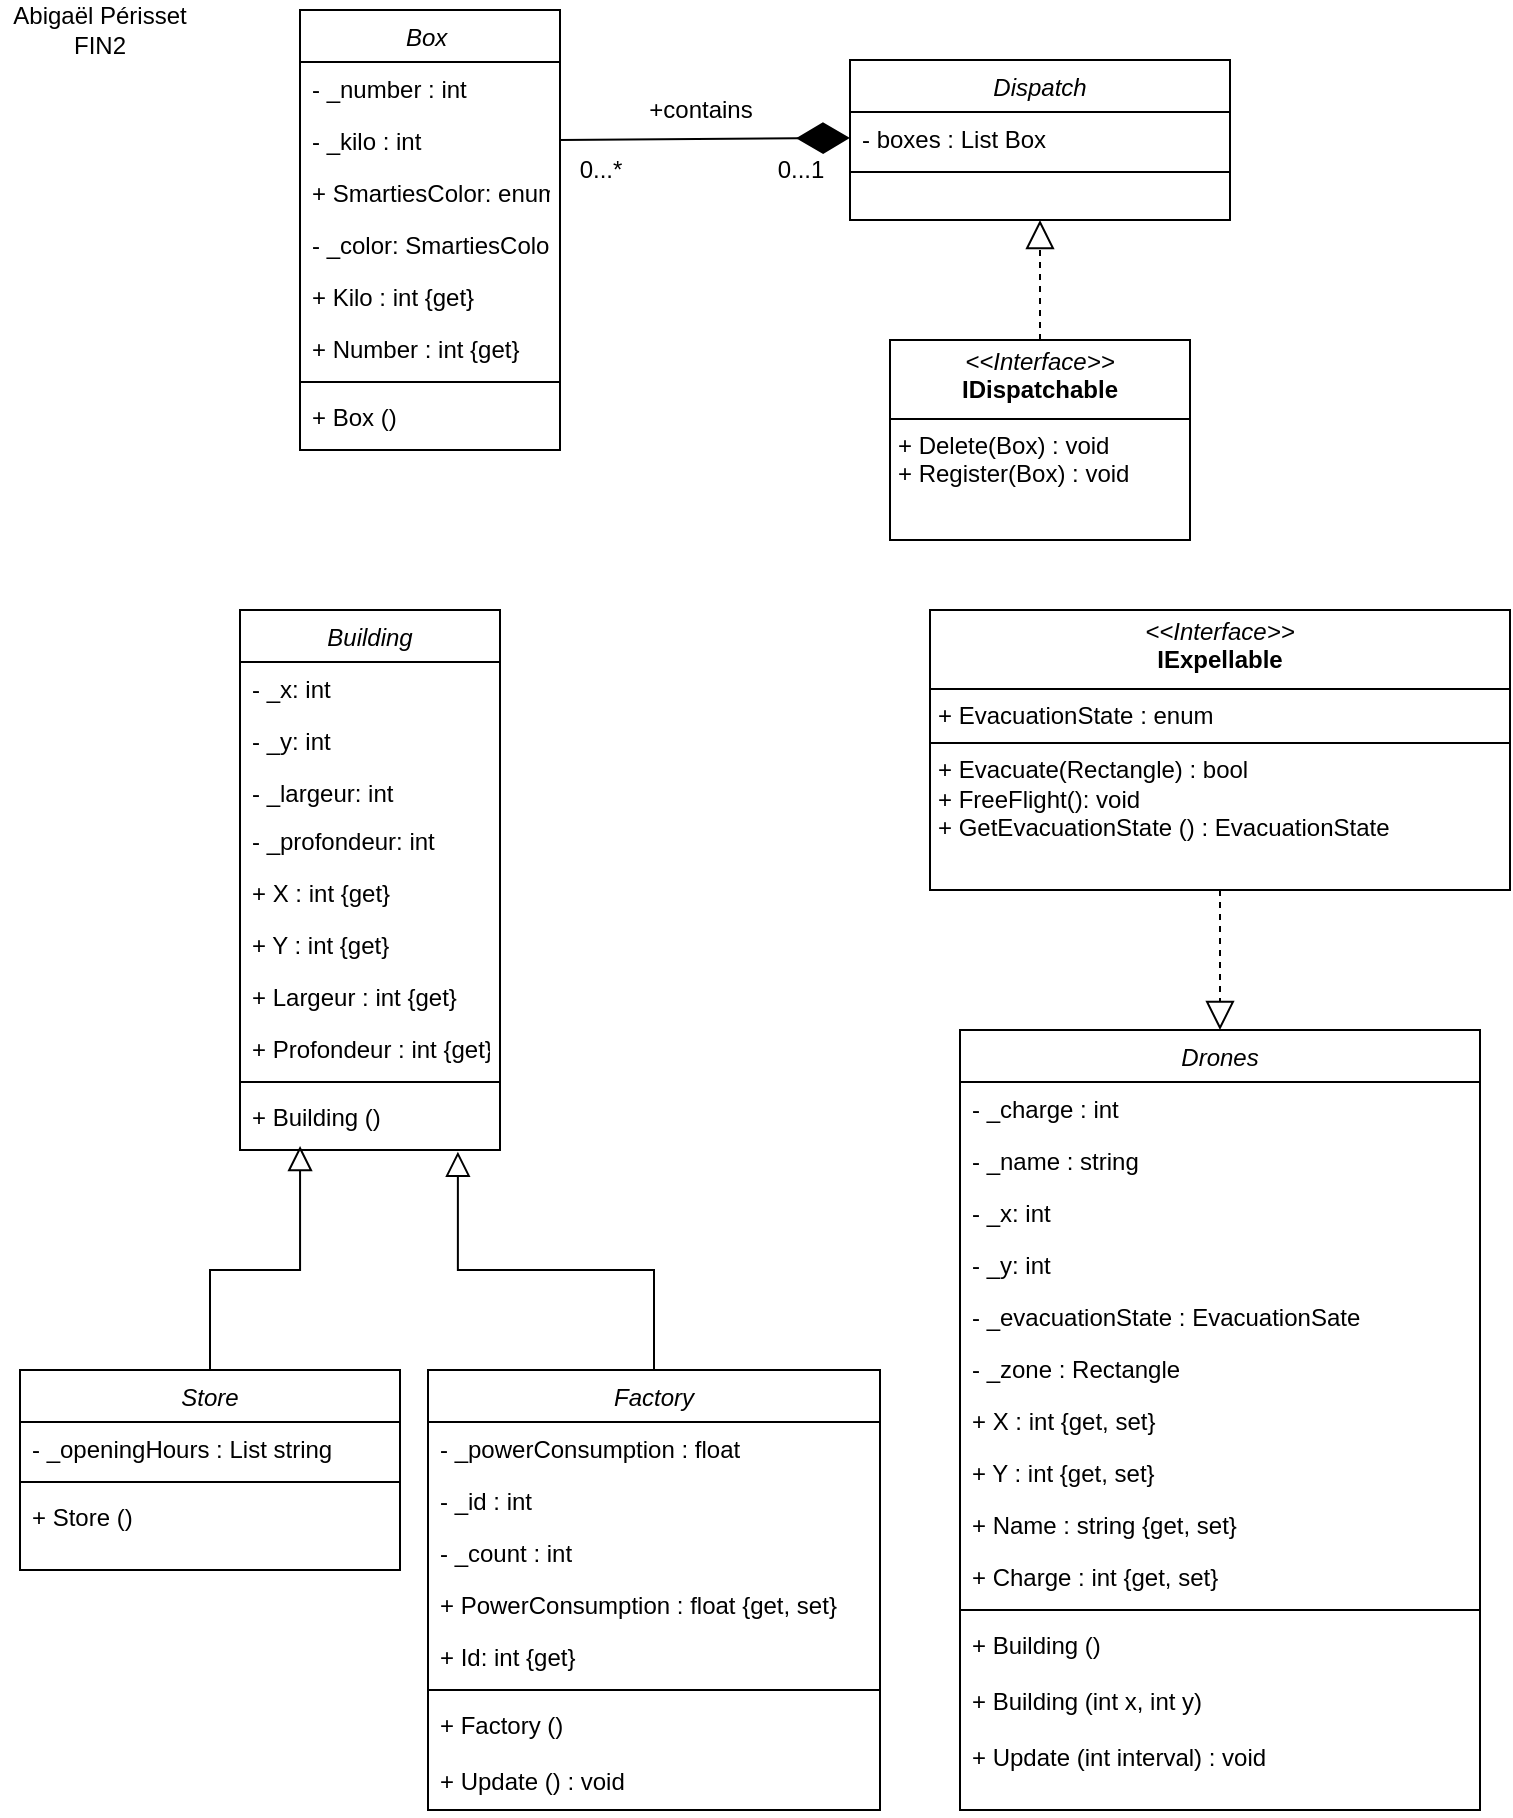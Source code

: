 <mxfile version="24.7.17">
  <diagram id="C5RBs43oDa-KdzZeNtuy" name="Page-1">
    <mxGraphModel dx="524" dy="430" grid="1" gridSize="10" guides="1" tooltips="1" connect="1" arrows="1" fold="1" page="1" pageScale="1" pageWidth="827" pageHeight="1169" math="0" shadow="0">
      <root>
        <mxCell id="WIyWlLk6GJQsqaUBKTNV-0" />
        <mxCell id="WIyWlLk6GJQsqaUBKTNV-1" parent="WIyWlLk6GJQsqaUBKTNV-0" />
        <mxCell id="zkfFHV4jXpPFQw0GAbJ--0" value="Building" style="swimlane;fontStyle=2;align=center;verticalAlign=top;childLayout=stackLayout;horizontal=1;startSize=26;horizontalStack=0;resizeParent=1;resizeLast=0;collapsible=1;marginBottom=0;rounded=0;shadow=0;strokeWidth=1;" parent="WIyWlLk6GJQsqaUBKTNV-1" vertex="1">
          <mxGeometry x="140" y="340" width="130" height="270" as="geometry">
            <mxRectangle x="230" y="140" width="160" height="26" as="alternateBounds" />
          </mxGeometry>
        </mxCell>
        <mxCell id="zkfFHV4jXpPFQw0GAbJ--1" value="- _x: int" style="text;align=left;verticalAlign=top;spacingLeft=4;spacingRight=4;overflow=hidden;rotatable=0;points=[[0,0.5],[1,0.5]];portConstraint=eastwest;" parent="zkfFHV4jXpPFQw0GAbJ--0" vertex="1">
          <mxGeometry y="26" width="130" height="26" as="geometry" />
        </mxCell>
        <mxCell id="zkfFHV4jXpPFQw0GAbJ--2" value="- _y: int" style="text;align=left;verticalAlign=top;spacingLeft=4;spacingRight=4;overflow=hidden;rotatable=0;points=[[0,0.5],[1,0.5]];portConstraint=eastwest;rounded=0;shadow=0;html=0;" parent="zkfFHV4jXpPFQw0GAbJ--0" vertex="1">
          <mxGeometry y="52" width="130" height="26" as="geometry" />
        </mxCell>
        <mxCell id="zkfFHV4jXpPFQw0GAbJ--3" value="- _largeur: int" style="text;align=left;verticalAlign=top;spacingLeft=4;spacingRight=4;overflow=hidden;rotatable=0;points=[[0,0.5],[1,0.5]];portConstraint=eastwest;rounded=0;shadow=0;html=0;" parent="zkfFHV4jXpPFQw0GAbJ--0" vertex="1">
          <mxGeometry y="78" width="130" height="24" as="geometry" />
        </mxCell>
        <mxCell id="MAXQezjSf7d7mlVAKAaf-1" value="- _profondeur: int" style="text;align=left;verticalAlign=top;spacingLeft=4;spacingRight=4;overflow=hidden;rotatable=0;points=[[0,0.5],[1,0.5]];portConstraint=eastwest;rounded=0;shadow=0;html=0;" vertex="1" parent="zkfFHV4jXpPFQw0GAbJ--0">
          <mxGeometry y="102" width="130" height="26" as="geometry" />
        </mxCell>
        <mxCell id="MAXQezjSf7d7mlVAKAaf-2" value="+ X : int {get}" style="text;align=left;verticalAlign=top;spacingLeft=4;spacingRight=4;overflow=hidden;rotatable=0;points=[[0,0.5],[1,0.5]];portConstraint=eastwest;rounded=0;shadow=0;html=0;" vertex="1" parent="zkfFHV4jXpPFQw0GAbJ--0">
          <mxGeometry y="128" width="130" height="26" as="geometry" />
        </mxCell>
        <mxCell id="MAXQezjSf7d7mlVAKAaf-3" value="+ Y : int {get}" style="text;align=left;verticalAlign=top;spacingLeft=4;spacingRight=4;overflow=hidden;rotatable=0;points=[[0,0.5],[1,0.5]];portConstraint=eastwest;rounded=0;shadow=0;html=0;" vertex="1" parent="zkfFHV4jXpPFQw0GAbJ--0">
          <mxGeometry y="154" width="130" height="26" as="geometry" />
        </mxCell>
        <mxCell id="MAXQezjSf7d7mlVAKAaf-4" value="+ Largeur : int {get}" style="text;align=left;verticalAlign=top;spacingLeft=4;spacingRight=4;overflow=hidden;rotatable=0;points=[[0,0.5],[1,0.5]];portConstraint=eastwest;rounded=0;shadow=0;html=0;" vertex="1" parent="zkfFHV4jXpPFQw0GAbJ--0">
          <mxGeometry y="180" width="130" height="26" as="geometry" />
        </mxCell>
        <mxCell id="MAXQezjSf7d7mlVAKAaf-5" value="+ Profondeur : int {get}" style="text;align=left;verticalAlign=top;spacingLeft=4;spacingRight=4;overflow=hidden;rotatable=0;points=[[0,0.5],[1,0.5]];portConstraint=eastwest;rounded=0;shadow=0;html=0;" vertex="1" parent="zkfFHV4jXpPFQw0GAbJ--0">
          <mxGeometry y="206" width="130" height="26" as="geometry" />
        </mxCell>
        <mxCell id="zkfFHV4jXpPFQw0GAbJ--4" value="" style="line;html=1;strokeWidth=1;align=left;verticalAlign=middle;spacingTop=-1;spacingLeft=3;spacingRight=3;rotatable=0;labelPosition=right;points=[];portConstraint=eastwest;" parent="zkfFHV4jXpPFQw0GAbJ--0" vertex="1">
          <mxGeometry y="232" width="130" height="8" as="geometry" />
        </mxCell>
        <mxCell id="zkfFHV4jXpPFQw0GAbJ--5" value="+ Building ()" style="text;align=left;verticalAlign=top;spacingLeft=4;spacingRight=4;overflow=hidden;rotatable=0;points=[[0,0.5],[1,0.5]];portConstraint=eastwest;" parent="zkfFHV4jXpPFQw0GAbJ--0" vertex="1">
          <mxGeometry y="240" width="130" height="28" as="geometry" />
        </mxCell>
        <mxCell id="zkfFHV4jXpPFQw0GAbJ--12" value="" style="endArrow=block;endSize=10;endFill=0;shadow=0;strokeWidth=1;rounded=0;curved=0;edgeStyle=elbowEdgeStyle;elbow=vertical;entryX=0.838;entryY=1.101;entryDx=0;entryDy=0;entryPerimeter=0;exitX=0.5;exitY=0;exitDx=0;exitDy=0;" parent="WIyWlLk6GJQsqaUBKTNV-1" source="MAXQezjSf7d7mlVAKAaf-91" target="zkfFHV4jXpPFQw0GAbJ--5" edge="1">
          <mxGeometry width="160" relative="1" as="geometry">
            <mxPoint x="320" y="720" as="sourcePoint" />
            <mxPoint x="350" y="670" as="targetPoint" />
            <Array as="points">
              <mxPoint x="200" y="670" />
            </Array>
          </mxGeometry>
        </mxCell>
        <mxCell id="zkfFHV4jXpPFQw0GAbJ--16" value="" style="endArrow=block;endSize=10;endFill=0;shadow=0;strokeWidth=1;rounded=0;curved=0;edgeStyle=elbowEdgeStyle;elbow=vertical;entryX=0.231;entryY=1;entryDx=0;entryDy=0;entryPerimeter=0;exitX=0.5;exitY=0;exitDx=0;exitDy=0;" parent="WIyWlLk6GJQsqaUBKTNV-1" source="MAXQezjSf7d7mlVAKAaf-77" target="zkfFHV4jXpPFQw0GAbJ--5" edge="1">
          <mxGeometry width="160" relative="1" as="geometry">
            <mxPoint x="110" y="810" as="sourcePoint" />
            <mxPoint x="200" y="820" as="targetPoint" />
            <Array as="points">
              <mxPoint x="95" y="670" />
            </Array>
          </mxGeometry>
        </mxCell>
        <mxCell id="MAXQezjSf7d7mlVAKAaf-6" value="Box " style="swimlane;fontStyle=2;align=center;verticalAlign=top;childLayout=stackLayout;horizontal=1;startSize=26;horizontalStack=0;resizeParent=1;resizeLast=0;collapsible=1;marginBottom=0;rounded=0;shadow=0;strokeWidth=1;" vertex="1" parent="WIyWlLk6GJQsqaUBKTNV-1">
          <mxGeometry x="170" y="40" width="130" height="220" as="geometry">
            <mxRectangle x="230" y="140" width="160" height="26" as="alternateBounds" />
          </mxGeometry>
        </mxCell>
        <mxCell id="MAXQezjSf7d7mlVAKAaf-7" value="- _number : int" style="text;align=left;verticalAlign=top;spacingLeft=4;spacingRight=4;overflow=hidden;rotatable=0;points=[[0,0.5],[1,0.5]];portConstraint=eastwest;" vertex="1" parent="MAXQezjSf7d7mlVAKAaf-6">
          <mxGeometry y="26" width="130" height="26" as="geometry" />
        </mxCell>
        <mxCell id="MAXQezjSf7d7mlVAKAaf-8" value="- _kilo : int" style="text;align=left;verticalAlign=top;spacingLeft=4;spacingRight=4;overflow=hidden;rotatable=0;points=[[0,0.5],[1,0.5]];portConstraint=eastwest;rounded=0;shadow=0;html=0;" vertex="1" parent="MAXQezjSf7d7mlVAKAaf-6">
          <mxGeometry y="52" width="130" height="26" as="geometry" />
        </mxCell>
        <mxCell id="MAXQezjSf7d7mlVAKAaf-9" value="+ SmartiesColor: enum" style="text;align=left;verticalAlign=top;spacingLeft=4;spacingRight=4;overflow=hidden;rotatable=0;points=[[0,0.5],[1,0.5]];portConstraint=eastwest;rounded=0;shadow=0;html=0;" vertex="1" parent="MAXQezjSf7d7mlVAKAaf-6">
          <mxGeometry y="78" width="130" height="26" as="geometry" />
        </mxCell>
        <mxCell id="MAXQezjSf7d7mlVAKAaf-10" value="- _color: SmartiesColor" style="text;align=left;verticalAlign=top;spacingLeft=4;spacingRight=4;overflow=hidden;rotatable=0;points=[[0,0.5],[1,0.5]];portConstraint=eastwest;rounded=0;shadow=0;html=0;" vertex="1" parent="MAXQezjSf7d7mlVAKAaf-6">
          <mxGeometry y="104" width="130" height="26" as="geometry" />
        </mxCell>
        <mxCell id="MAXQezjSf7d7mlVAKAaf-11" value="+ Kilo : int {get}" style="text;align=left;verticalAlign=top;spacingLeft=4;spacingRight=4;overflow=hidden;rotatable=0;points=[[0,0.5],[1,0.5]];portConstraint=eastwest;rounded=0;shadow=0;html=0;" vertex="1" parent="MAXQezjSf7d7mlVAKAaf-6">
          <mxGeometry y="130" width="130" height="26" as="geometry" />
        </mxCell>
        <mxCell id="MAXQezjSf7d7mlVAKAaf-12" value="+ Number : int {get}" style="text;align=left;verticalAlign=top;spacingLeft=4;spacingRight=4;overflow=hidden;rotatable=0;points=[[0,0.5],[1,0.5]];portConstraint=eastwest;rounded=0;shadow=0;html=0;" vertex="1" parent="MAXQezjSf7d7mlVAKAaf-6">
          <mxGeometry y="156" width="130" height="26" as="geometry" />
        </mxCell>
        <mxCell id="MAXQezjSf7d7mlVAKAaf-15" value="" style="line;html=1;strokeWidth=1;align=left;verticalAlign=middle;spacingTop=-1;spacingLeft=3;spacingRight=3;rotatable=0;labelPosition=right;points=[];portConstraint=eastwest;" vertex="1" parent="MAXQezjSf7d7mlVAKAaf-6">
          <mxGeometry y="182" width="130" height="8" as="geometry" />
        </mxCell>
        <mxCell id="MAXQezjSf7d7mlVAKAaf-16" value="+ Box ()" style="text;align=left;verticalAlign=top;spacingLeft=4;spacingRight=4;overflow=hidden;rotatable=0;points=[[0,0.5],[1,0.5]];portConstraint=eastwest;" vertex="1" parent="MAXQezjSf7d7mlVAKAaf-6">
          <mxGeometry y="190" width="130" height="28" as="geometry" />
        </mxCell>
        <mxCell id="MAXQezjSf7d7mlVAKAaf-39" value="&lt;p style=&quot;margin:0px;margin-top:4px;text-align:center;&quot;&gt;&lt;i&gt;&amp;lt;&amp;lt;Interface&amp;gt;&amp;gt;&lt;/i&gt;&lt;br&gt;&lt;b&gt;IDispatchable&lt;/b&gt;&lt;/p&gt;&lt;hr size=&quot;1&quot; style=&quot;border-style:solid;&quot;&gt;&lt;p style=&quot;margin:0px;margin-left:4px;&quot;&gt;+ Delete(Box) : void&lt;br&gt;+ Register(Box) : void&lt;/p&gt;" style="verticalAlign=top;align=left;overflow=fill;html=1;whiteSpace=wrap;" vertex="1" parent="WIyWlLk6GJQsqaUBKTNV-1">
          <mxGeometry x="465" y="205" width="150" height="100" as="geometry" />
        </mxCell>
        <mxCell id="MAXQezjSf7d7mlVAKAaf-42" value="" style="endArrow=block;dashed=1;endFill=0;endSize=12;html=1;rounded=0;exitX=0.5;exitY=0;exitDx=0;exitDy=0;entryX=0.5;entryY=1;entryDx=0;entryDy=0;" edge="1" parent="WIyWlLk6GJQsqaUBKTNV-1" source="MAXQezjSf7d7mlVAKAaf-39" target="MAXQezjSf7d7mlVAKAaf-86">
          <mxGeometry width="160" relative="1" as="geometry">
            <mxPoint x="300" y="225" as="sourcePoint" />
            <mxPoint x="525" y="130.0" as="targetPoint" />
          </mxGeometry>
        </mxCell>
        <mxCell id="MAXQezjSf7d7mlVAKAaf-43" value="" style="endArrow=diamondThin;endFill=1;endSize=24;html=1;rounded=0;exitX=1;exitY=0.5;exitDx=0;exitDy=0;entryX=0;entryY=0.5;entryDx=0;entryDy=0;" edge="1" parent="WIyWlLk6GJQsqaUBKTNV-1" source="MAXQezjSf7d7mlVAKAaf-8" target="MAXQezjSf7d7mlVAKAaf-87">
          <mxGeometry width="160" relative="1" as="geometry">
            <mxPoint x="370" y="149.29" as="sourcePoint" />
            <mxPoint x="460" y="105" as="targetPoint" />
          </mxGeometry>
        </mxCell>
        <mxCell id="MAXQezjSf7d7mlVAKAaf-44" value="+contains" style="text;html=1;align=center;verticalAlign=middle;resizable=0;points=[];autosize=1;strokeColor=none;fillColor=none;" vertex="1" parent="WIyWlLk6GJQsqaUBKTNV-1">
          <mxGeometry x="330" y="75" width="80" height="30" as="geometry" />
        </mxCell>
        <mxCell id="MAXQezjSf7d7mlVAKAaf-45" value="0...1" style="text;html=1;align=center;verticalAlign=middle;resizable=0;points=[];autosize=1;strokeColor=none;fillColor=none;" vertex="1" parent="WIyWlLk6GJQsqaUBKTNV-1">
          <mxGeometry x="395" y="105" width="50" height="30" as="geometry" />
        </mxCell>
        <mxCell id="MAXQezjSf7d7mlVAKAaf-46" value="0...*" style="text;html=1;align=center;verticalAlign=middle;resizable=0;points=[];autosize=1;strokeColor=none;fillColor=none;" vertex="1" parent="WIyWlLk6GJQsqaUBKTNV-1">
          <mxGeometry x="300" y="105" width="40" height="30" as="geometry" />
        </mxCell>
        <mxCell id="MAXQezjSf7d7mlVAKAaf-48" value="&lt;p style=&quot;margin:0px;margin-top:4px;text-align:center;&quot;&gt;&lt;i&gt;&amp;lt;&amp;lt;Interface&amp;gt;&amp;gt;&lt;/i&gt;&lt;br&gt;&lt;b&gt;IExpellable&lt;/b&gt;&lt;/p&gt;&lt;hr size=&quot;1&quot; style=&quot;border-style:solid;&quot;&gt;&lt;p style=&quot;margin:0px;margin-left:4px;&quot;&gt;+ EvacuationState : enum&lt;/p&gt;&lt;hr size=&quot;1&quot; style=&quot;border-style:solid;&quot;&gt;&lt;p style=&quot;margin: 0px 0px 0px 4px;&quot;&gt;+ Evacuate(Rectangle) : bool&lt;br&gt;+ FreeFlight(): void&lt;/p&gt;&lt;p style=&quot;margin: 0px 0px 0px 4px;&quot;&gt;+ GetEvacuationState () : EvacuationState&lt;/p&gt;" style="verticalAlign=top;align=left;overflow=fill;html=1;whiteSpace=wrap;" vertex="1" parent="WIyWlLk6GJQsqaUBKTNV-1">
          <mxGeometry x="485" y="340" width="290" height="140" as="geometry" />
        </mxCell>
        <mxCell id="MAXQezjSf7d7mlVAKAaf-60" value="Drones" style="swimlane;fontStyle=2;align=center;verticalAlign=top;childLayout=stackLayout;horizontal=1;startSize=26;horizontalStack=0;resizeParent=1;resizeLast=0;collapsible=1;marginBottom=0;rounded=0;shadow=0;strokeWidth=1;" vertex="1" parent="WIyWlLk6GJQsqaUBKTNV-1">
          <mxGeometry x="500" y="550" width="260" height="390" as="geometry">
            <mxRectangle x="230" y="140" width="160" height="26" as="alternateBounds" />
          </mxGeometry>
        </mxCell>
        <mxCell id="MAXQezjSf7d7mlVAKAaf-71" value="- _charge : int" style="text;align=left;verticalAlign=top;spacingLeft=4;spacingRight=4;overflow=hidden;rotatable=0;points=[[0,0.5],[1,0.5]];portConstraint=eastwest;rounded=0;shadow=0;html=0;" vertex="1" parent="MAXQezjSf7d7mlVAKAaf-60">
          <mxGeometry y="26" width="260" height="26" as="geometry" />
        </mxCell>
        <mxCell id="MAXQezjSf7d7mlVAKAaf-72" value="- _name : string" style="text;align=left;verticalAlign=top;spacingLeft=4;spacingRight=4;overflow=hidden;rotatable=0;points=[[0,0.5],[1,0.5]];portConstraint=eastwest;rounded=0;shadow=0;html=0;" vertex="1" parent="MAXQezjSf7d7mlVAKAaf-60">
          <mxGeometry y="52" width="260" height="26" as="geometry" />
        </mxCell>
        <mxCell id="MAXQezjSf7d7mlVAKAaf-61" value="- _x: int" style="text;align=left;verticalAlign=top;spacingLeft=4;spacingRight=4;overflow=hidden;rotatable=0;points=[[0,0.5],[1,0.5]];portConstraint=eastwest;" vertex="1" parent="MAXQezjSf7d7mlVAKAaf-60">
          <mxGeometry y="78" width="260" height="26" as="geometry" />
        </mxCell>
        <mxCell id="MAXQezjSf7d7mlVAKAaf-62" value="- _y: int" style="text;align=left;verticalAlign=top;spacingLeft=4;spacingRight=4;overflow=hidden;rotatable=0;points=[[0,0.5],[1,0.5]];portConstraint=eastwest;rounded=0;shadow=0;html=0;" vertex="1" parent="MAXQezjSf7d7mlVAKAaf-60">
          <mxGeometry y="104" width="260" height="26" as="geometry" />
        </mxCell>
        <mxCell id="MAXQezjSf7d7mlVAKAaf-63" value="- _evacuationState : EvacuationSate" style="text;align=left;verticalAlign=top;spacingLeft=4;spacingRight=4;overflow=hidden;rotatable=0;points=[[0,0.5],[1,0.5]];portConstraint=eastwest;rounded=0;shadow=0;html=0;" vertex="1" parent="MAXQezjSf7d7mlVAKAaf-60">
          <mxGeometry y="130" width="260" height="26" as="geometry" />
        </mxCell>
        <mxCell id="MAXQezjSf7d7mlVAKAaf-64" value="- _zone : Rectangle" style="text;align=left;verticalAlign=top;spacingLeft=4;spacingRight=4;overflow=hidden;rotatable=0;points=[[0,0.5],[1,0.5]];portConstraint=eastwest;rounded=0;shadow=0;html=0;" vertex="1" parent="MAXQezjSf7d7mlVAKAaf-60">
          <mxGeometry y="156" width="260" height="26" as="geometry" />
        </mxCell>
        <mxCell id="MAXQezjSf7d7mlVAKAaf-65" value="+ X : int {get, set}" style="text;align=left;verticalAlign=top;spacingLeft=4;spacingRight=4;overflow=hidden;rotatable=0;points=[[0,0.5],[1,0.5]];portConstraint=eastwest;rounded=0;shadow=0;html=0;" vertex="1" parent="MAXQezjSf7d7mlVAKAaf-60">
          <mxGeometry y="182" width="260" height="26" as="geometry" />
        </mxCell>
        <mxCell id="MAXQezjSf7d7mlVAKAaf-66" value="+ Y : int {get, set}" style="text;align=left;verticalAlign=top;spacingLeft=4;spacingRight=4;overflow=hidden;rotatable=0;points=[[0,0.5],[1,0.5]];portConstraint=eastwest;rounded=0;shadow=0;html=0;" vertex="1" parent="MAXQezjSf7d7mlVAKAaf-60">
          <mxGeometry y="208" width="260" height="26" as="geometry" />
        </mxCell>
        <mxCell id="MAXQezjSf7d7mlVAKAaf-67" value="+ Name : string {get, set}" style="text;align=left;verticalAlign=top;spacingLeft=4;spacingRight=4;overflow=hidden;rotatable=0;points=[[0,0.5],[1,0.5]];portConstraint=eastwest;rounded=0;shadow=0;html=0;" vertex="1" parent="MAXQezjSf7d7mlVAKAaf-60">
          <mxGeometry y="234" width="260" height="26" as="geometry" />
        </mxCell>
        <mxCell id="MAXQezjSf7d7mlVAKAaf-68" value="+ Charge : int {get, set}" style="text;align=left;verticalAlign=top;spacingLeft=4;spacingRight=4;overflow=hidden;rotatable=0;points=[[0,0.5],[1,0.5]];portConstraint=eastwest;rounded=0;shadow=0;html=0;" vertex="1" parent="MAXQezjSf7d7mlVAKAaf-60">
          <mxGeometry y="260" width="260" height="26" as="geometry" />
        </mxCell>
        <mxCell id="MAXQezjSf7d7mlVAKAaf-69" value="" style="line;html=1;strokeWidth=1;align=left;verticalAlign=middle;spacingTop=-1;spacingLeft=3;spacingRight=3;rotatable=0;labelPosition=right;points=[];portConstraint=eastwest;" vertex="1" parent="MAXQezjSf7d7mlVAKAaf-60">
          <mxGeometry y="286" width="260" height="8" as="geometry" />
        </mxCell>
        <mxCell id="MAXQezjSf7d7mlVAKAaf-70" value="+ Building ()" style="text;align=left;verticalAlign=top;spacingLeft=4;spacingRight=4;overflow=hidden;rotatable=0;points=[[0,0.5],[1,0.5]];portConstraint=eastwest;" vertex="1" parent="MAXQezjSf7d7mlVAKAaf-60">
          <mxGeometry y="294" width="260" height="28" as="geometry" />
        </mxCell>
        <mxCell id="MAXQezjSf7d7mlVAKAaf-74" value="+ Building (int x, int y)" style="text;align=left;verticalAlign=top;spacingLeft=4;spacingRight=4;overflow=hidden;rotatable=0;points=[[0,0.5],[1,0.5]];portConstraint=eastwest;" vertex="1" parent="MAXQezjSf7d7mlVAKAaf-60">
          <mxGeometry y="322" width="260" height="28" as="geometry" />
        </mxCell>
        <mxCell id="MAXQezjSf7d7mlVAKAaf-75" value="+ Update (int interval) : void" style="text;align=left;verticalAlign=top;spacingLeft=4;spacingRight=4;overflow=hidden;rotatable=0;points=[[0,0.5],[1,0.5]];portConstraint=eastwest;" vertex="1" parent="MAXQezjSf7d7mlVAKAaf-60">
          <mxGeometry y="350" width="260" height="28" as="geometry" />
        </mxCell>
        <mxCell id="MAXQezjSf7d7mlVAKAaf-76" value="" style="endArrow=block;dashed=1;endFill=0;endSize=12;html=1;rounded=0;exitX=0.5;exitY=1;exitDx=0;exitDy=0;entryX=0.5;entryY=0;entryDx=0;entryDy=0;" edge="1" parent="WIyWlLk6GJQsqaUBKTNV-1" source="MAXQezjSf7d7mlVAKAaf-48" target="MAXQezjSf7d7mlVAKAaf-60">
          <mxGeometry width="160" relative="1" as="geometry">
            <mxPoint x="420" y="730" as="sourcePoint" />
            <mxPoint x="580" y="730" as="targetPoint" />
          </mxGeometry>
        </mxCell>
        <mxCell id="MAXQezjSf7d7mlVAKAaf-77" value="Store" style="swimlane;fontStyle=2;align=center;verticalAlign=top;childLayout=stackLayout;horizontal=1;startSize=26;horizontalStack=0;resizeParent=1;resizeLast=0;collapsible=1;marginBottom=0;rounded=0;shadow=0;strokeWidth=1;" vertex="1" parent="WIyWlLk6GJQsqaUBKTNV-1">
          <mxGeometry x="30" y="720" width="190" height="100" as="geometry">
            <mxRectangle x="230" y="140" width="160" height="26" as="alternateBounds" />
          </mxGeometry>
        </mxCell>
        <mxCell id="MAXQezjSf7d7mlVAKAaf-78" value="- _openingHours : List string" style="text;align=left;verticalAlign=top;spacingLeft=4;spacingRight=4;overflow=hidden;rotatable=0;points=[[0,0.5],[1,0.5]];portConstraint=eastwest;" vertex="1" parent="MAXQezjSf7d7mlVAKAaf-77">
          <mxGeometry y="26" width="190" height="26" as="geometry" />
        </mxCell>
        <mxCell id="MAXQezjSf7d7mlVAKAaf-84" value="" style="line;html=1;strokeWidth=1;align=left;verticalAlign=middle;spacingTop=-1;spacingLeft=3;spacingRight=3;rotatable=0;labelPosition=right;points=[];portConstraint=eastwest;" vertex="1" parent="MAXQezjSf7d7mlVAKAaf-77">
          <mxGeometry y="52" width="190" height="8" as="geometry" />
        </mxCell>
        <mxCell id="MAXQezjSf7d7mlVAKAaf-85" value="+ Store ()" style="text;align=left;verticalAlign=top;spacingLeft=4;spacingRight=4;overflow=hidden;rotatable=0;points=[[0,0.5],[1,0.5]];portConstraint=eastwest;" vertex="1" parent="MAXQezjSf7d7mlVAKAaf-77">
          <mxGeometry y="60" width="190" height="28" as="geometry" />
        </mxCell>
        <mxCell id="MAXQezjSf7d7mlVAKAaf-86" value="Dispatch" style="swimlane;fontStyle=2;align=center;verticalAlign=top;childLayout=stackLayout;horizontal=1;startSize=26;horizontalStack=0;resizeParent=1;resizeLast=0;collapsible=1;marginBottom=0;rounded=0;shadow=0;strokeWidth=1;" vertex="1" parent="WIyWlLk6GJQsqaUBKTNV-1">
          <mxGeometry x="445" y="65" width="190" height="80" as="geometry">
            <mxRectangle x="230" y="140" width="160" height="26" as="alternateBounds" />
          </mxGeometry>
        </mxCell>
        <mxCell id="MAXQezjSf7d7mlVAKAaf-87" value="- boxes : List Box" style="text;align=left;verticalAlign=top;spacingLeft=4;spacingRight=4;overflow=hidden;rotatable=0;points=[[0,0.5],[1,0.5]];portConstraint=eastwest;" vertex="1" parent="MAXQezjSf7d7mlVAKAaf-86">
          <mxGeometry y="26" width="190" height="26" as="geometry" />
        </mxCell>
        <mxCell id="MAXQezjSf7d7mlVAKAaf-88" value="" style="line;html=1;strokeWidth=1;align=left;verticalAlign=middle;spacingTop=-1;spacingLeft=3;spacingRight=3;rotatable=0;labelPosition=right;points=[];portConstraint=eastwest;" vertex="1" parent="MAXQezjSf7d7mlVAKAaf-86">
          <mxGeometry y="52" width="190" height="8" as="geometry" />
        </mxCell>
        <mxCell id="MAXQezjSf7d7mlVAKAaf-91" value="Factory" style="swimlane;fontStyle=2;align=center;verticalAlign=top;childLayout=stackLayout;horizontal=1;startSize=26;horizontalStack=0;resizeParent=1;resizeLast=0;collapsible=1;marginBottom=0;rounded=0;shadow=0;strokeWidth=1;" vertex="1" parent="WIyWlLk6GJQsqaUBKTNV-1">
          <mxGeometry x="234" y="720" width="226" height="220" as="geometry">
            <mxRectangle x="230" y="140" width="160" height="26" as="alternateBounds" />
          </mxGeometry>
        </mxCell>
        <mxCell id="MAXQezjSf7d7mlVAKAaf-92" value="- _powerConsumption : float" style="text;align=left;verticalAlign=top;spacingLeft=4;spacingRight=4;overflow=hidden;rotatable=0;points=[[0,0.5],[1,0.5]];portConstraint=eastwest;" vertex="1" parent="MAXQezjSf7d7mlVAKAaf-91">
          <mxGeometry y="26" width="226" height="26" as="geometry" />
        </mxCell>
        <mxCell id="MAXQezjSf7d7mlVAKAaf-95" value="- _id : int" style="text;align=left;verticalAlign=top;spacingLeft=4;spacingRight=4;overflow=hidden;rotatable=0;points=[[0,0.5],[1,0.5]];portConstraint=eastwest;" vertex="1" parent="MAXQezjSf7d7mlVAKAaf-91">
          <mxGeometry y="52" width="226" height="26" as="geometry" />
        </mxCell>
        <mxCell id="MAXQezjSf7d7mlVAKAaf-96" value="- _count : int" style="text;align=left;verticalAlign=top;spacingLeft=4;spacingRight=4;overflow=hidden;rotatable=0;points=[[0,0.5],[1,0.5]];portConstraint=eastwest;" vertex="1" parent="MAXQezjSf7d7mlVAKAaf-91">
          <mxGeometry y="78" width="226" height="26" as="geometry" />
        </mxCell>
        <mxCell id="MAXQezjSf7d7mlVAKAaf-97" value="+ PowerConsumption : float {get, set}" style="text;align=left;verticalAlign=top;spacingLeft=4;spacingRight=4;overflow=hidden;rotatable=0;points=[[0,0.5],[1,0.5]];portConstraint=eastwest;" vertex="1" parent="MAXQezjSf7d7mlVAKAaf-91">
          <mxGeometry y="104" width="226" height="26" as="geometry" />
        </mxCell>
        <mxCell id="MAXQezjSf7d7mlVAKAaf-98" value="+ Id: int {get}" style="text;align=left;verticalAlign=top;spacingLeft=4;spacingRight=4;overflow=hidden;rotatable=0;points=[[0,0.5],[1,0.5]];portConstraint=eastwest;" vertex="1" parent="MAXQezjSf7d7mlVAKAaf-91">
          <mxGeometry y="130" width="226" height="26" as="geometry" />
        </mxCell>
        <mxCell id="MAXQezjSf7d7mlVAKAaf-93" value="" style="line;html=1;strokeWidth=1;align=left;verticalAlign=middle;spacingTop=-1;spacingLeft=3;spacingRight=3;rotatable=0;labelPosition=right;points=[];portConstraint=eastwest;" vertex="1" parent="MAXQezjSf7d7mlVAKAaf-91">
          <mxGeometry y="156" width="226" height="8" as="geometry" />
        </mxCell>
        <mxCell id="MAXQezjSf7d7mlVAKAaf-94" value="+ Factory ()" style="text;align=left;verticalAlign=top;spacingLeft=4;spacingRight=4;overflow=hidden;rotatable=0;points=[[0,0.5],[1,0.5]];portConstraint=eastwest;" vertex="1" parent="MAXQezjSf7d7mlVAKAaf-91">
          <mxGeometry y="164" width="226" height="28" as="geometry" />
        </mxCell>
        <mxCell id="MAXQezjSf7d7mlVAKAaf-99" value="+ Update () : void" style="text;align=left;verticalAlign=top;spacingLeft=4;spacingRight=4;overflow=hidden;rotatable=0;points=[[0,0.5],[1,0.5]];portConstraint=eastwest;" vertex="1" parent="MAXQezjSf7d7mlVAKAaf-91">
          <mxGeometry y="192" width="226" height="28" as="geometry" />
        </mxCell>
        <mxCell id="MAXQezjSf7d7mlVAKAaf-100" value="Abigaël Périsset&lt;div&gt;FIN2&lt;/div&gt;" style="text;html=1;align=center;verticalAlign=middle;whiteSpace=wrap;rounded=0;" vertex="1" parent="WIyWlLk6GJQsqaUBKTNV-1">
          <mxGeometry x="20" y="35" width="100" height="30" as="geometry" />
        </mxCell>
      </root>
    </mxGraphModel>
  </diagram>
</mxfile>
